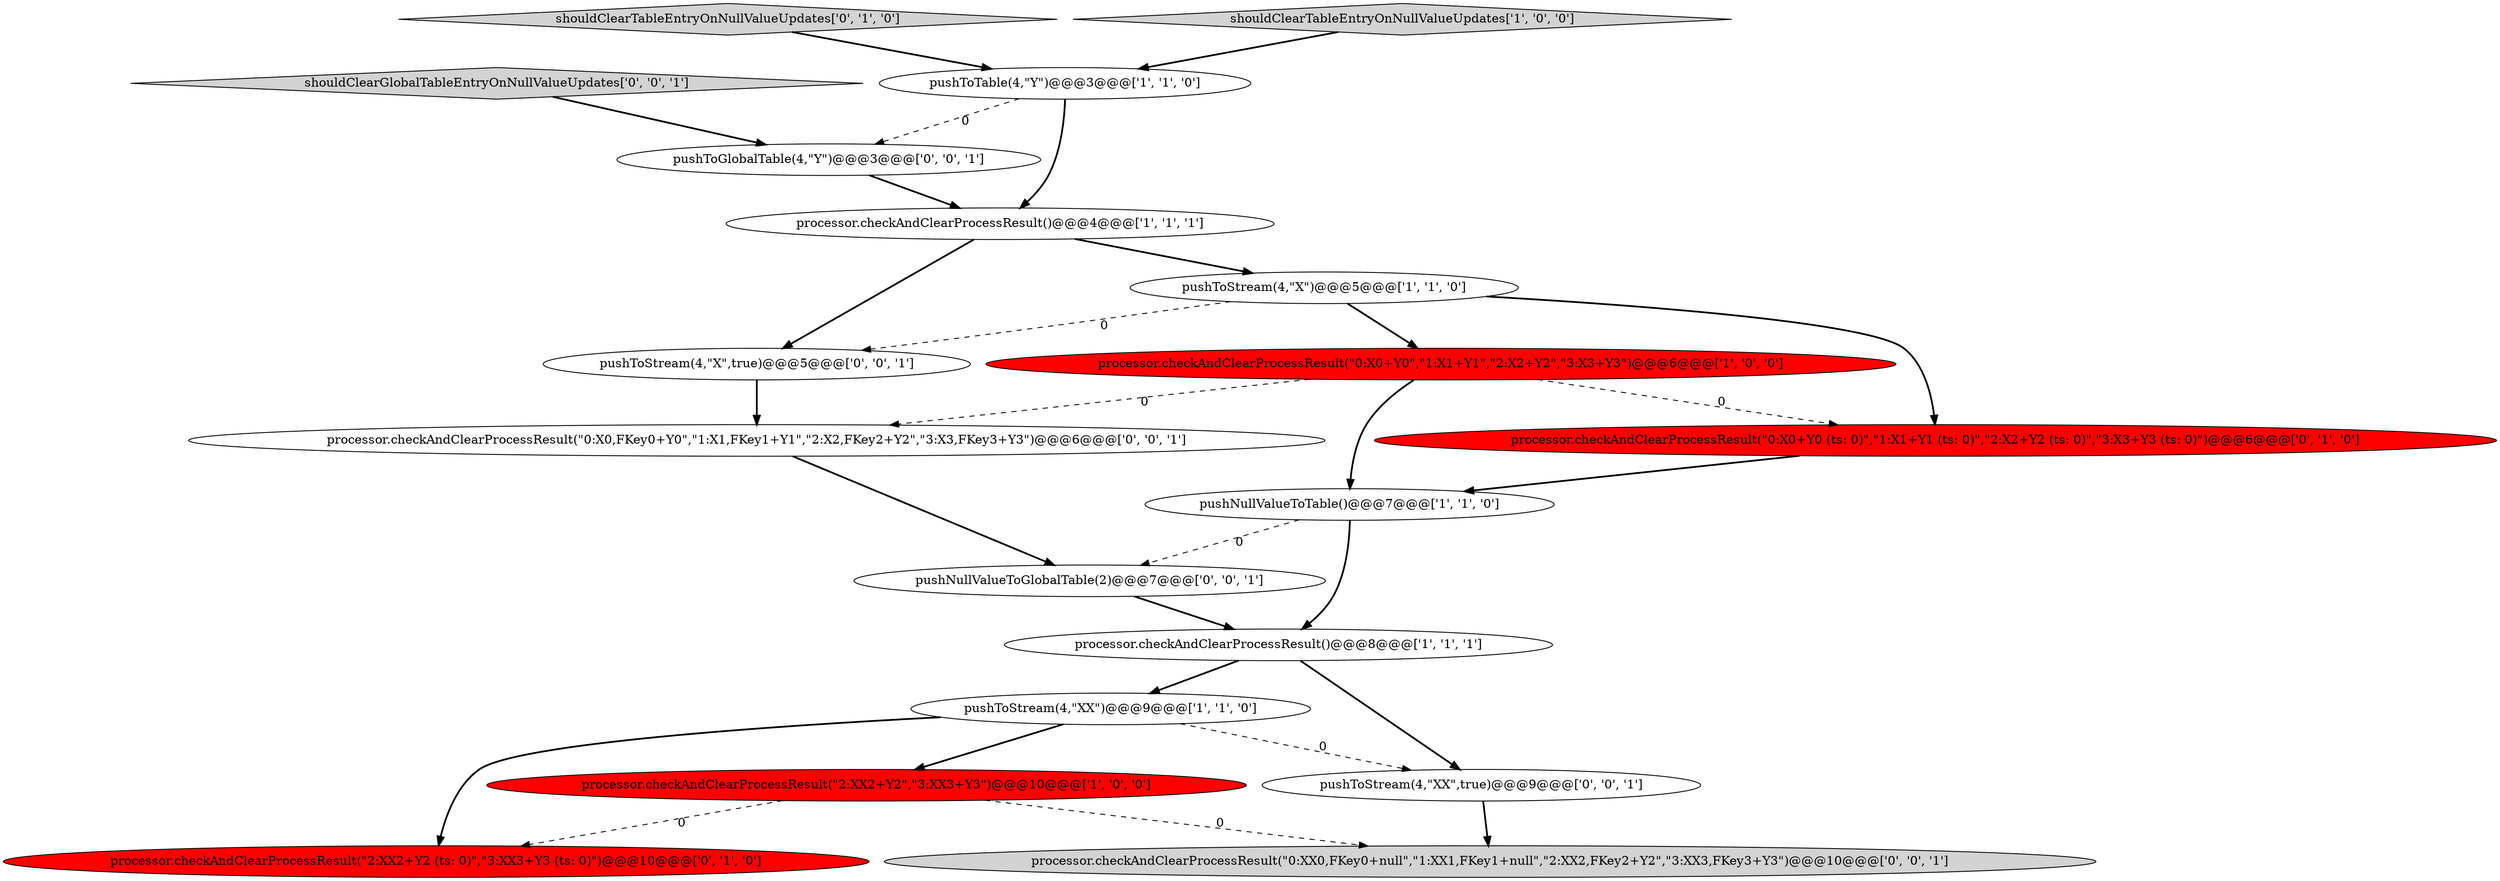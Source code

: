 digraph {
12 [style = filled, label = "pushToStream(4,\"X\",true)@@@5@@@['0', '0', '1']", fillcolor = white, shape = ellipse image = "AAA0AAABBB3BBB"];
15 [style = filled, label = "pushNullValueToGlobalTable(2)@@@7@@@['0', '0', '1']", fillcolor = white, shape = ellipse image = "AAA0AAABBB3BBB"];
5 [style = filled, label = "pushToTable(4,\"Y\")@@@3@@@['1', '1', '0']", fillcolor = white, shape = ellipse image = "AAA0AAABBB1BBB"];
16 [style = filled, label = "processor.checkAndClearProcessResult(\"0:X0,FKey0+Y0\",\"1:X1,FKey1+Y1\",\"2:X2,FKey2+Y2\",\"3:X3,FKey3+Y3\")@@@6@@@['0', '0', '1']", fillcolor = white, shape = ellipse image = "AAA0AAABBB3BBB"];
1 [style = filled, label = "processor.checkAndClearProcessResult()@@@8@@@['1', '1', '1']", fillcolor = white, shape = ellipse image = "AAA0AAABBB1BBB"];
11 [style = filled, label = "processor.checkAndClearProcessResult(\"0:X0+Y0 (ts: 0)\",\"1:X1+Y1 (ts: 0)\",\"2:X2+Y2 (ts: 0)\",\"3:X3+Y3 (ts: 0)\")@@@6@@@['0', '1', '0']", fillcolor = red, shape = ellipse image = "AAA1AAABBB2BBB"];
18 [style = filled, label = "processor.checkAndClearProcessResult(\"0:XX0,FKey0+null\",\"1:XX1,FKey1+null\",\"2:XX2,FKey2+Y2\",\"3:XX3,FKey3+Y3\")@@@10@@@['0', '0', '1']", fillcolor = lightgray, shape = ellipse image = "AAA0AAABBB3BBB"];
2 [style = filled, label = "processor.checkAndClearProcessResult()@@@4@@@['1', '1', '1']", fillcolor = white, shape = ellipse image = "AAA0AAABBB1BBB"];
4 [style = filled, label = "processor.checkAndClearProcessResult(\"0:X0+Y0\",\"1:X1+Y1\",\"2:X2+Y2\",\"3:X3+Y3\")@@@6@@@['1', '0', '0']", fillcolor = red, shape = ellipse image = "AAA1AAABBB1BBB"];
0 [style = filled, label = "pushNullValueToTable()@@@7@@@['1', '1', '0']", fillcolor = white, shape = ellipse image = "AAA0AAABBB1BBB"];
8 [style = filled, label = "pushToStream(4,\"XX\")@@@9@@@['1', '1', '0']", fillcolor = white, shape = ellipse image = "AAA0AAABBB1BBB"];
9 [style = filled, label = "shouldClearTableEntryOnNullValueUpdates['0', '1', '0']", fillcolor = lightgray, shape = diamond image = "AAA0AAABBB2BBB"];
17 [style = filled, label = "pushToStream(4,\"XX\",true)@@@9@@@['0', '0', '1']", fillcolor = white, shape = ellipse image = "AAA0AAABBB3BBB"];
3 [style = filled, label = "processor.checkAndClearProcessResult(\"2:XX2+Y2\",\"3:XX3+Y3\")@@@10@@@['1', '0', '0']", fillcolor = red, shape = ellipse image = "AAA1AAABBB1BBB"];
6 [style = filled, label = "shouldClearTableEntryOnNullValueUpdates['1', '0', '0']", fillcolor = lightgray, shape = diamond image = "AAA0AAABBB1BBB"];
7 [style = filled, label = "pushToStream(4,\"X\")@@@5@@@['1', '1', '0']", fillcolor = white, shape = ellipse image = "AAA0AAABBB1BBB"];
14 [style = filled, label = "pushToGlobalTable(4,\"Y\")@@@3@@@['0', '0', '1']", fillcolor = white, shape = ellipse image = "AAA0AAABBB3BBB"];
13 [style = filled, label = "shouldClearGlobalTableEntryOnNullValueUpdates['0', '0', '1']", fillcolor = lightgray, shape = diamond image = "AAA0AAABBB3BBB"];
10 [style = filled, label = "processor.checkAndClearProcessResult(\"2:XX2+Y2 (ts: 0)\",\"3:XX3+Y3 (ts: 0)\")@@@10@@@['0', '1', '0']", fillcolor = red, shape = ellipse image = "AAA1AAABBB2BBB"];
16->15 [style = bold, label=""];
8->10 [style = bold, label=""];
7->11 [style = bold, label=""];
5->14 [style = dashed, label="0"];
1->8 [style = bold, label=""];
4->16 [style = dashed, label="0"];
3->18 [style = dashed, label="0"];
8->3 [style = bold, label=""];
0->15 [style = dashed, label="0"];
12->16 [style = bold, label=""];
7->4 [style = bold, label=""];
2->12 [style = bold, label=""];
1->17 [style = bold, label=""];
4->0 [style = bold, label=""];
6->5 [style = bold, label=""];
5->2 [style = bold, label=""];
11->0 [style = bold, label=""];
0->1 [style = bold, label=""];
9->5 [style = bold, label=""];
7->12 [style = dashed, label="0"];
8->17 [style = dashed, label="0"];
14->2 [style = bold, label=""];
3->10 [style = dashed, label="0"];
2->7 [style = bold, label=""];
4->11 [style = dashed, label="0"];
13->14 [style = bold, label=""];
17->18 [style = bold, label=""];
15->1 [style = bold, label=""];
}
